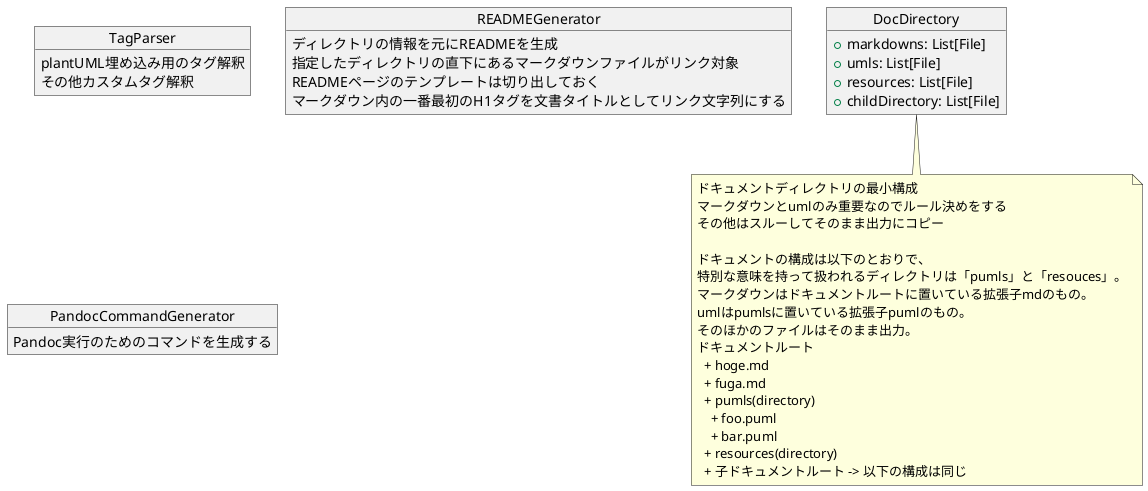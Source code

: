 @startuml

object TagParser {
  plantUML埋め込み用のタグ解釈
  その他カスタムタグ解釈
}

object READMEGenerator {
  ディレクトリの情報を元にREADMEを生成
  指定したディレクトリの直下にあるマークダウンファイルがリンク対象
  READMEページのテンプレートは切り出しておく
  マークダウン内の一番最初のH1タグを文書タイトルとしてリンク文字列にする
}

object DocDirectory {
  + markdowns: List[File]
  + umls: List[File]
  + resources: List[File]
  + childDirectory: List[File]
}

note bottom
  ドキュメントディレクトリの最小構成
  マークダウンとumlのみ重要なのでルール決めをする
  その他はスルーしてそのまま出力にコピー

  ドキュメントの構成は以下のとおりで、
  特別な意味を持って扱われるディレクトリは「pumls」と「resouces」。
  マークダウンはドキュメントルートに置いている拡張子mdのもの。
  umlはpumlsに置いている拡張子pumlのもの。
  そのほかのファイルはそのまま出力。
  ドキュメントルート
    + hoge.md
    + fuga.md
    + pumls(directory)
      + foo.puml
      + bar.puml
    + resources(directory)
    + 子ドキュメントルート -> 以下の構成は同じ
end note

object PandocCommandGenerator {
  Pandoc実行のためのコマンドを生成する
}

@enduml